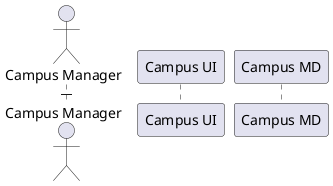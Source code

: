 @startuml
autonumber

actor "Campus Manager" as usr

participant "Campus UI" as ui
participant "Campus MD" as md

activate usr
    ' TODO: investigate UI workflow

    ' usr -> ui : edit passage between two buildings
    ' activate ui
    '     ui --> usr : shows passages, requests one and update data
    ' deactivate ui

    ' usr -> ui : chooses passage and provides updated data
    ' activate ui
    '     ui --> usr : inform error/success
    ' deactivate ui
deactivate usr

@enduml
